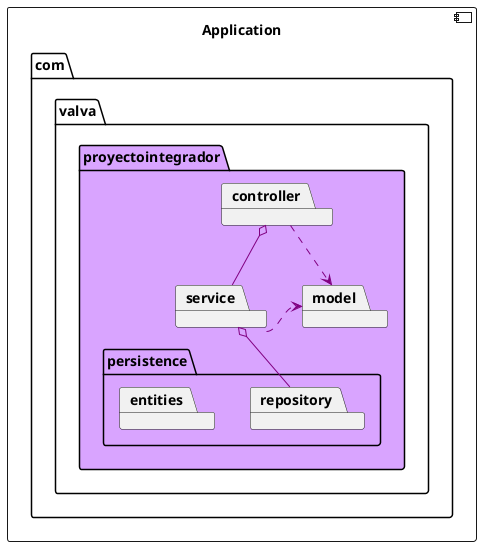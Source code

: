 @startuml
allowmixing

skinparam database {
    BorderColor pink
    BackgroundColor purple
    ArrowColor purple
    FontColor pink
}

skinparam rectangle {
    BorderColor purple
    BackgroundColor lightpink
    ArrowColor purple
}

skinparam class {
    BorderColor purple
    BackgroundColor pink
    ArrowColor purple
    AttributeIconSize 0
}

skinparam note {
    BorderColor darkslateblue
    BackgroundColor #90c0f0
    FontColor darkslateblue
}

component Application {
    package com.valva.proyectointegrador #d9a4ff {

        package persistence {
            package repository
            package entities
        }
        package service
        package controller
        package model

        controller o-- service
        service o-- repository
        controller .> model
        service .> model

    }

}
@enduml